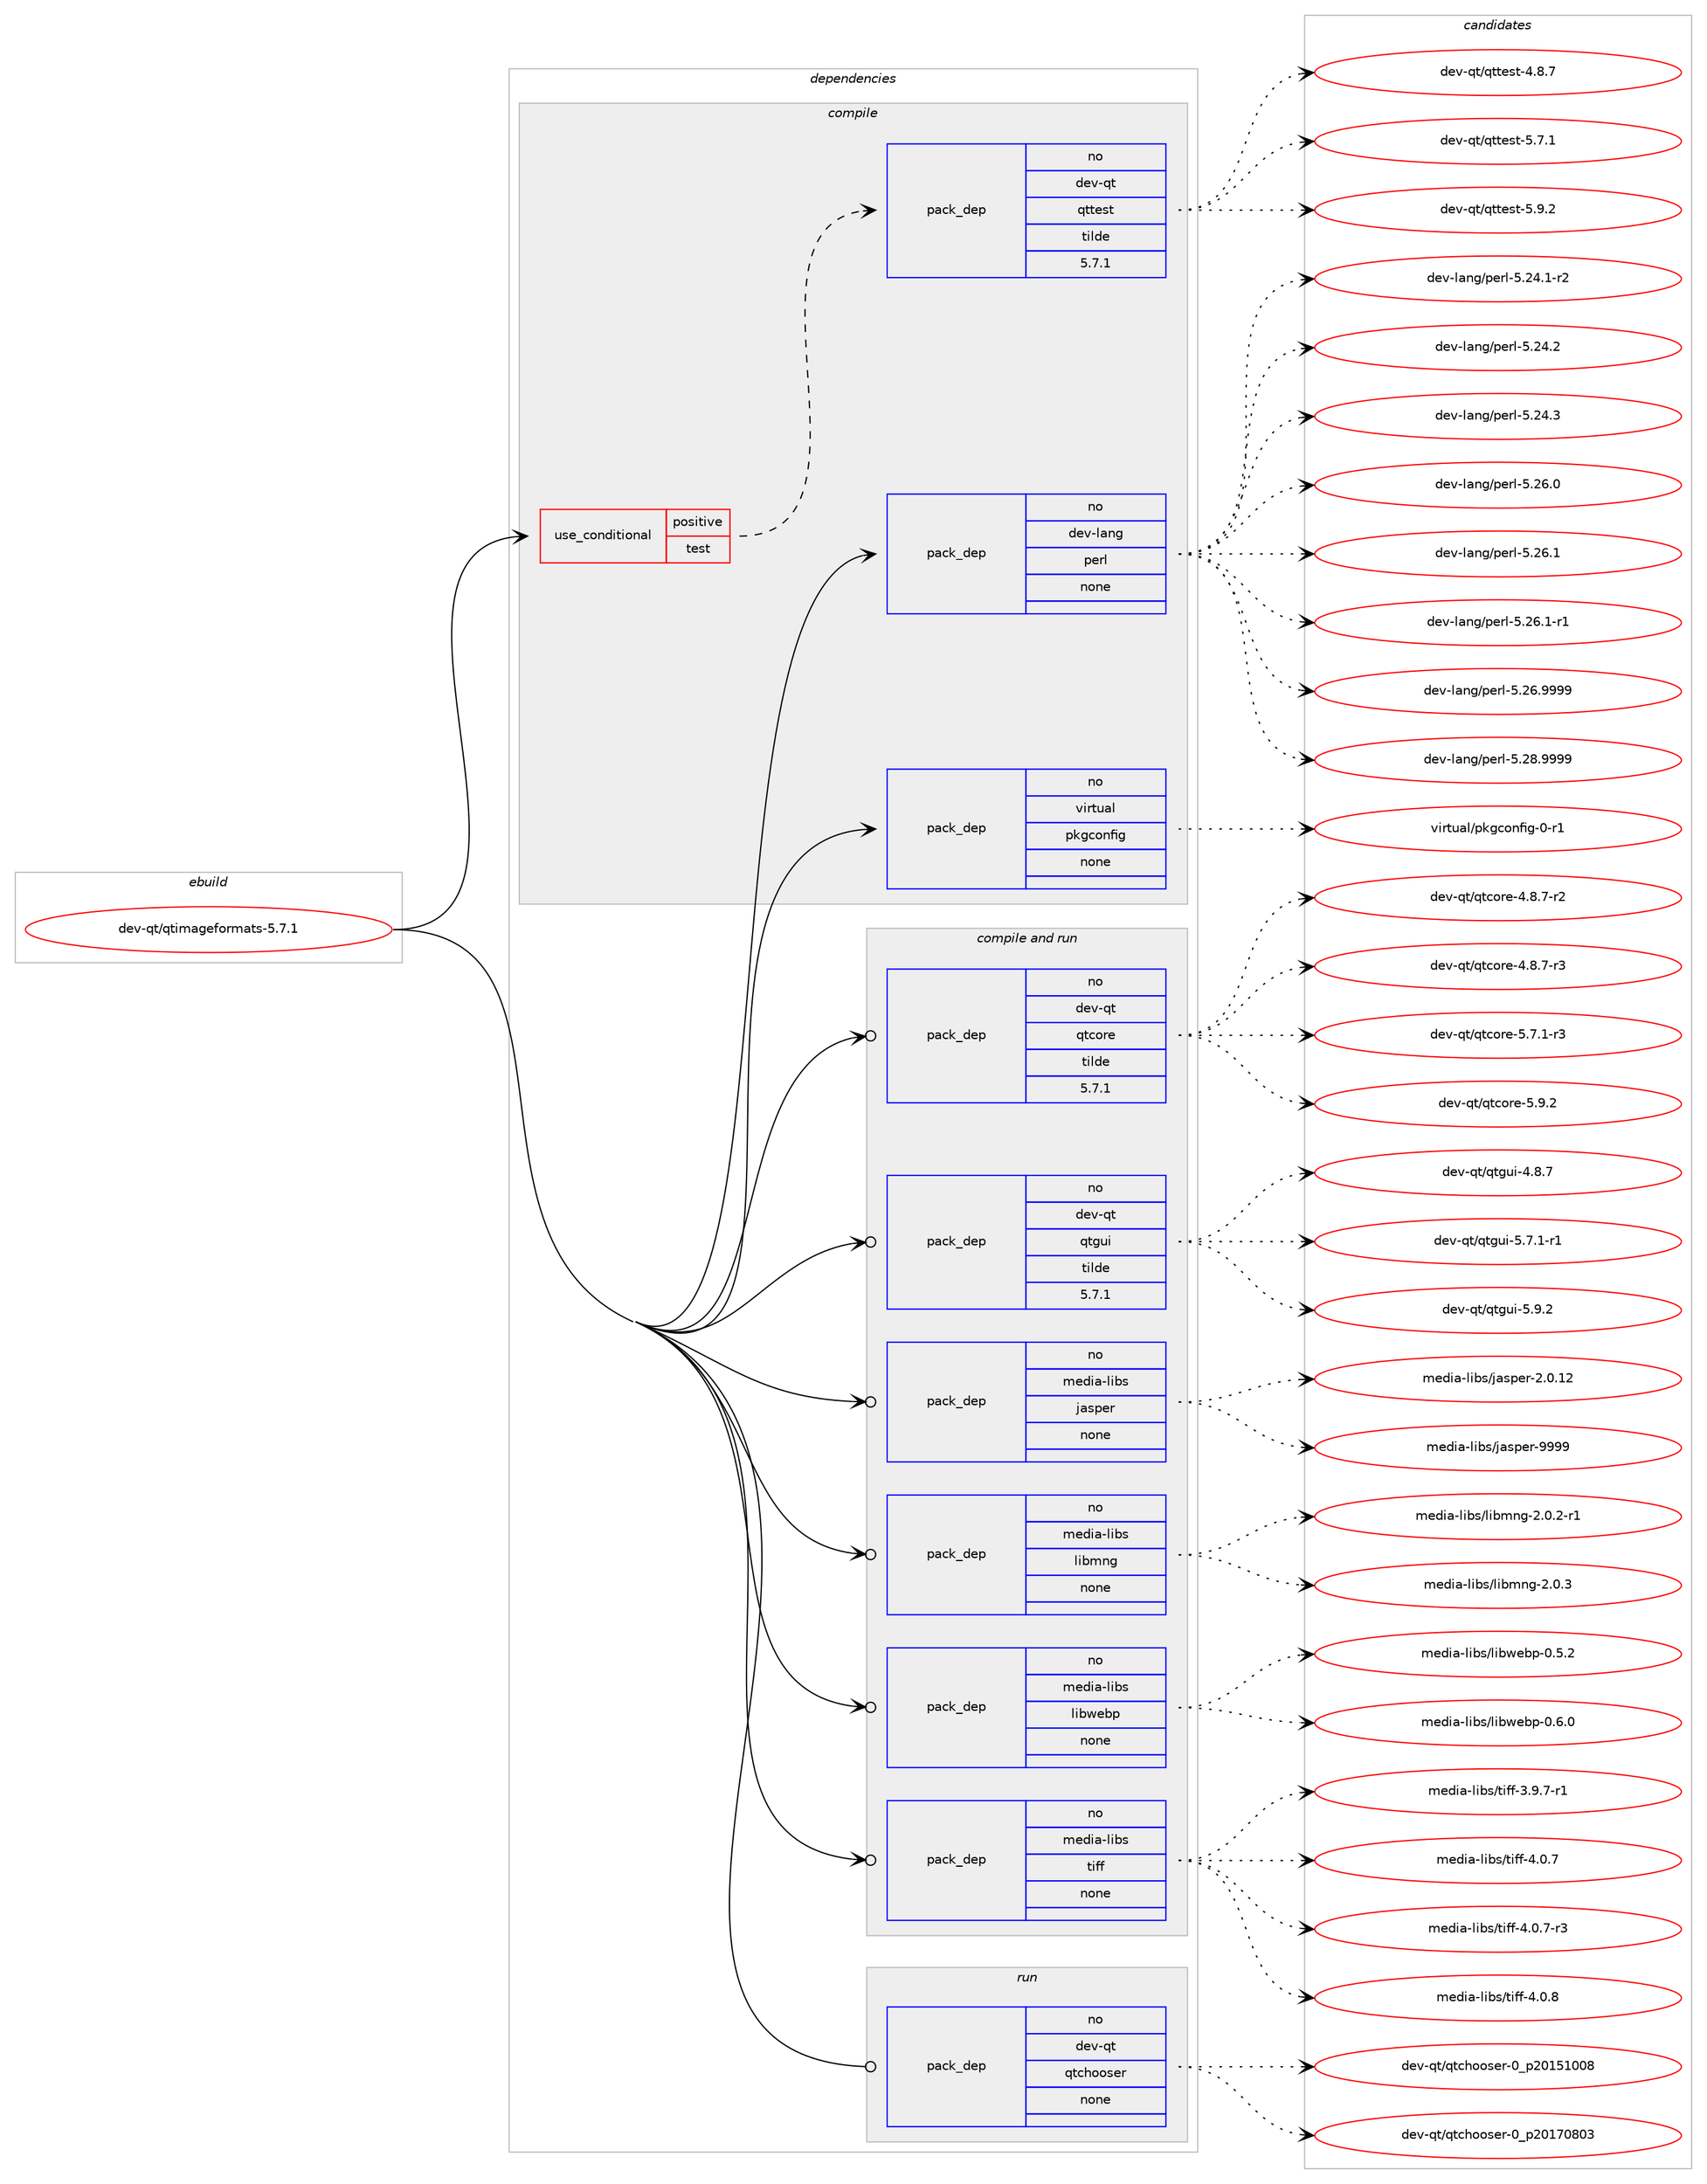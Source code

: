 digraph prolog {

# *************
# Graph options
# *************

newrank=true;
concentrate=true;
compound=true;
graph [rankdir=LR,fontname=Helvetica,fontsize=10,ranksep=1.5];#, ranksep=2.5, nodesep=0.2];
edge  [arrowhead=vee];
node  [fontname=Helvetica,fontsize=10];

# **********
# The ebuild
# **********

subgraph cluster_leftcol {
color=gray;
rank=same;
label=<<i>ebuild</i>>;
id [label="dev-qt/qtimageformats-5.7.1", color=red, width=4, href="../dev-qt/qtimageformats-5.7.1.svg"];
}

# ****************
# The dependencies
# ****************

subgraph cluster_midcol {
color=gray;
label=<<i>dependencies</i>>;
subgraph cluster_compile {
fillcolor="#eeeeee";
style=filled;
label=<<i>compile</i>>;
subgraph cond44481 {
dependency196228 [label=<<TABLE BORDER="0" CELLBORDER="1" CELLSPACING="0" CELLPADDING="4"><TR><TD ROWSPAN="3" CELLPADDING="10">use_conditional</TD></TR><TR><TD>positive</TD></TR><TR><TD>test</TD></TR></TABLE>>, shape=none, color=red];
subgraph pack147777 {
dependency196229 [label=<<TABLE BORDER="0" CELLBORDER="1" CELLSPACING="0" CELLPADDING="4" WIDTH="220"><TR><TD ROWSPAN="6" CELLPADDING="30">pack_dep</TD></TR><TR><TD WIDTH="110">no</TD></TR><TR><TD>dev-qt</TD></TR><TR><TD>qttest</TD></TR><TR><TD>tilde</TD></TR><TR><TD>5.7.1</TD></TR></TABLE>>, shape=none, color=blue];
}
dependency196228:e -> dependency196229:w [weight=20,style="dashed",arrowhead="vee"];
}
id:e -> dependency196228:w [weight=20,style="solid",arrowhead="vee"];
subgraph pack147778 {
dependency196230 [label=<<TABLE BORDER="0" CELLBORDER="1" CELLSPACING="0" CELLPADDING="4" WIDTH="220"><TR><TD ROWSPAN="6" CELLPADDING="30">pack_dep</TD></TR><TR><TD WIDTH="110">no</TD></TR><TR><TD>dev-lang</TD></TR><TR><TD>perl</TD></TR><TR><TD>none</TD></TR><TR><TD></TD></TR></TABLE>>, shape=none, color=blue];
}
id:e -> dependency196230:w [weight=20,style="solid",arrowhead="vee"];
subgraph pack147779 {
dependency196231 [label=<<TABLE BORDER="0" CELLBORDER="1" CELLSPACING="0" CELLPADDING="4" WIDTH="220"><TR><TD ROWSPAN="6" CELLPADDING="30">pack_dep</TD></TR><TR><TD WIDTH="110">no</TD></TR><TR><TD>virtual</TD></TR><TR><TD>pkgconfig</TD></TR><TR><TD>none</TD></TR><TR><TD></TD></TR></TABLE>>, shape=none, color=blue];
}
id:e -> dependency196231:w [weight=20,style="solid",arrowhead="vee"];
}
subgraph cluster_compileandrun {
fillcolor="#eeeeee";
style=filled;
label=<<i>compile and run</i>>;
subgraph pack147780 {
dependency196232 [label=<<TABLE BORDER="0" CELLBORDER="1" CELLSPACING="0" CELLPADDING="4" WIDTH="220"><TR><TD ROWSPAN="6" CELLPADDING="30">pack_dep</TD></TR><TR><TD WIDTH="110">no</TD></TR><TR><TD>dev-qt</TD></TR><TR><TD>qtcore</TD></TR><TR><TD>tilde</TD></TR><TR><TD>5.7.1</TD></TR></TABLE>>, shape=none, color=blue];
}
id:e -> dependency196232:w [weight=20,style="solid",arrowhead="odotvee"];
subgraph pack147781 {
dependency196233 [label=<<TABLE BORDER="0" CELLBORDER="1" CELLSPACING="0" CELLPADDING="4" WIDTH="220"><TR><TD ROWSPAN="6" CELLPADDING="30">pack_dep</TD></TR><TR><TD WIDTH="110">no</TD></TR><TR><TD>dev-qt</TD></TR><TR><TD>qtgui</TD></TR><TR><TD>tilde</TD></TR><TR><TD>5.7.1</TD></TR></TABLE>>, shape=none, color=blue];
}
id:e -> dependency196233:w [weight=20,style="solid",arrowhead="odotvee"];
subgraph pack147782 {
dependency196234 [label=<<TABLE BORDER="0" CELLBORDER="1" CELLSPACING="0" CELLPADDING="4" WIDTH="220"><TR><TD ROWSPAN="6" CELLPADDING="30">pack_dep</TD></TR><TR><TD WIDTH="110">no</TD></TR><TR><TD>media-libs</TD></TR><TR><TD>jasper</TD></TR><TR><TD>none</TD></TR><TR><TD></TD></TR></TABLE>>, shape=none, color=blue];
}
id:e -> dependency196234:w [weight=20,style="solid",arrowhead="odotvee"];
subgraph pack147783 {
dependency196235 [label=<<TABLE BORDER="0" CELLBORDER="1" CELLSPACING="0" CELLPADDING="4" WIDTH="220"><TR><TD ROWSPAN="6" CELLPADDING="30">pack_dep</TD></TR><TR><TD WIDTH="110">no</TD></TR><TR><TD>media-libs</TD></TR><TR><TD>libmng</TD></TR><TR><TD>none</TD></TR><TR><TD></TD></TR></TABLE>>, shape=none, color=blue];
}
id:e -> dependency196235:w [weight=20,style="solid",arrowhead="odotvee"];
subgraph pack147784 {
dependency196236 [label=<<TABLE BORDER="0" CELLBORDER="1" CELLSPACING="0" CELLPADDING="4" WIDTH="220"><TR><TD ROWSPAN="6" CELLPADDING="30">pack_dep</TD></TR><TR><TD WIDTH="110">no</TD></TR><TR><TD>media-libs</TD></TR><TR><TD>libwebp</TD></TR><TR><TD>none</TD></TR><TR><TD></TD></TR></TABLE>>, shape=none, color=blue];
}
id:e -> dependency196236:w [weight=20,style="solid",arrowhead="odotvee"];
subgraph pack147785 {
dependency196237 [label=<<TABLE BORDER="0" CELLBORDER="1" CELLSPACING="0" CELLPADDING="4" WIDTH="220"><TR><TD ROWSPAN="6" CELLPADDING="30">pack_dep</TD></TR><TR><TD WIDTH="110">no</TD></TR><TR><TD>media-libs</TD></TR><TR><TD>tiff</TD></TR><TR><TD>none</TD></TR><TR><TD></TD></TR></TABLE>>, shape=none, color=blue];
}
id:e -> dependency196237:w [weight=20,style="solid",arrowhead="odotvee"];
}
subgraph cluster_run {
fillcolor="#eeeeee";
style=filled;
label=<<i>run</i>>;
subgraph pack147786 {
dependency196238 [label=<<TABLE BORDER="0" CELLBORDER="1" CELLSPACING="0" CELLPADDING="4" WIDTH="220"><TR><TD ROWSPAN="6" CELLPADDING="30">pack_dep</TD></TR><TR><TD WIDTH="110">no</TD></TR><TR><TD>dev-qt</TD></TR><TR><TD>qtchooser</TD></TR><TR><TD>none</TD></TR><TR><TD></TD></TR></TABLE>>, shape=none, color=blue];
}
id:e -> dependency196238:w [weight=20,style="solid",arrowhead="odot"];
}
}

# **************
# The candidates
# **************

subgraph cluster_choices {
rank=same;
color=gray;
label=<<i>candidates</i>>;

subgraph choice147777 {
color=black;
nodesep=1;
choice1001011184511311647113116116101115116455246564655 [label="dev-qt/qttest-4.8.7", color=red, width=4,href="../dev-qt/qttest-4.8.7.svg"];
choice1001011184511311647113116116101115116455346554649 [label="dev-qt/qttest-5.7.1", color=red, width=4,href="../dev-qt/qttest-5.7.1.svg"];
choice1001011184511311647113116116101115116455346574650 [label="dev-qt/qttest-5.9.2", color=red, width=4,href="../dev-qt/qttest-5.9.2.svg"];
dependency196229:e -> choice1001011184511311647113116116101115116455246564655:w [style=dotted,weight="100"];
dependency196229:e -> choice1001011184511311647113116116101115116455346554649:w [style=dotted,weight="100"];
dependency196229:e -> choice1001011184511311647113116116101115116455346574650:w [style=dotted,weight="100"];
}
subgraph choice147778 {
color=black;
nodesep=1;
choice100101118451089711010347112101114108455346505246494511450 [label="dev-lang/perl-5.24.1-r2", color=red, width=4,href="../dev-lang/perl-5.24.1-r2.svg"];
choice10010111845108971101034711210111410845534650524650 [label="dev-lang/perl-5.24.2", color=red, width=4,href="../dev-lang/perl-5.24.2.svg"];
choice10010111845108971101034711210111410845534650524651 [label="dev-lang/perl-5.24.3", color=red, width=4,href="../dev-lang/perl-5.24.3.svg"];
choice10010111845108971101034711210111410845534650544648 [label="dev-lang/perl-5.26.0", color=red, width=4,href="../dev-lang/perl-5.26.0.svg"];
choice10010111845108971101034711210111410845534650544649 [label="dev-lang/perl-5.26.1", color=red, width=4,href="../dev-lang/perl-5.26.1.svg"];
choice100101118451089711010347112101114108455346505446494511449 [label="dev-lang/perl-5.26.1-r1", color=red, width=4,href="../dev-lang/perl-5.26.1-r1.svg"];
choice10010111845108971101034711210111410845534650544657575757 [label="dev-lang/perl-5.26.9999", color=red, width=4,href="../dev-lang/perl-5.26.9999.svg"];
choice10010111845108971101034711210111410845534650564657575757 [label="dev-lang/perl-5.28.9999", color=red, width=4,href="../dev-lang/perl-5.28.9999.svg"];
dependency196230:e -> choice100101118451089711010347112101114108455346505246494511450:w [style=dotted,weight="100"];
dependency196230:e -> choice10010111845108971101034711210111410845534650524650:w [style=dotted,weight="100"];
dependency196230:e -> choice10010111845108971101034711210111410845534650524651:w [style=dotted,weight="100"];
dependency196230:e -> choice10010111845108971101034711210111410845534650544648:w [style=dotted,weight="100"];
dependency196230:e -> choice10010111845108971101034711210111410845534650544649:w [style=dotted,weight="100"];
dependency196230:e -> choice100101118451089711010347112101114108455346505446494511449:w [style=dotted,weight="100"];
dependency196230:e -> choice10010111845108971101034711210111410845534650544657575757:w [style=dotted,weight="100"];
dependency196230:e -> choice10010111845108971101034711210111410845534650564657575757:w [style=dotted,weight="100"];
}
subgraph choice147779 {
color=black;
nodesep=1;
choice11810511411611797108471121071039911111010210510345484511449 [label="virtual/pkgconfig-0-r1", color=red, width=4,href="../virtual/pkgconfig-0-r1.svg"];
dependency196231:e -> choice11810511411611797108471121071039911111010210510345484511449:w [style=dotted,weight="100"];
}
subgraph choice147780 {
color=black;
nodesep=1;
choice1001011184511311647113116991111141014552465646554511450 [label="dev-qt/qtcore-4.8.7-r2", color=red, width=4,href="../dev-qt/qtcore-4.8.7-r2.svg"];
choice1001011184511311647113116991111141014552465646554511451 [label="dev-qt/qtcore-4.8.7-r3", color=red, width=4,href="../dev-qt/qtcore-4.8.7-r3.svg"];
choice1001011184511311647113116991111141014553465546494511451 [label="dev-qt/qtcore-5.7.1-r3", color=red, width=4,href="../dev-qt/qtcore-5.7.1-r3.svg"];
choice100101118451131164711311699111114101455346574650 [label="dev-qt/qtcore-5.9.2", color=red, width=4,href="../dev-qt/qtcore-5.9.2.svg"];
dependency196232:e -> choice1001011184511311647113116991111141014552465646554511450:w [style=dotted,weight="100"];
dependency196232:e -> choice1001011184511311647113116991111141014552465646554511451:w [style=dotted,weight="100"];
dependency196232:e -> choice1001011184511311647113116991111141014553465546494511451:w [style=dotted,weight="100"];
dependency196232:e -> choice100101118451131164711311699111114101455346574650:w [style=dotted,weight="100"];
}
subgraph choice147781 {
color=black;
nodesep=1;
choice1001011184511311647113116103117105455246564655 [label="dev-qt/qtgui-4.8.7", color=red, width=4,href="../dev-qt/qtgui-4.8.7.svg"];
choice10010111845113116471131161031171054553465546494511449 [label="dev-qt/qtgui-5.7.1-r1", color=red, width=4,href="../dev-qt/qtgui-5.7.1-r1.svg"];
choice1001011184511311647113116103117105455346574650 [label="dev-qt/qtgui-5.9.2", color=red, width=4,href="../dev-qt/qtgui-5.9.2.svg"];
dependency196233:e -> choice1001011184511311647113116103117105455246564655:w [style=dotted,weight="100"];
dependency196233:e -> choice10010111845113116471131161031171054553465546494511449:w [style=dotted,weight="100"];
dependency196233:e -> choice1001011184511311647113116103117105455346574650:w [style=dotted,weight="100"];
}
subgraph choice147782 {
color=black;
nodesep=1;
choice109101100105974510810598115471069711511210111445504648464950 [label="media-libs/jasper-2.0.12", color=red, width=4,href="../media-libs/jasper-2.0.12.svg"];
choice10910110010597451081059811547106971151121011144557575757 [label="media-libs/jasper-9999", color=red, width=4,href="../media-libs/jasper-9999.svg"];
dependency196234:e -> choice109101100105974510810598115471069711511210111445504648464950:w [style=dotted,weight="100"];
dependency196234:e -> choice10910110010597451081059811547106971151121011144557575757:w [style=dotted,weight="100"];
}
subgraph choice147783 {
color=black;
nodesep=1;
choice10910110010597451081059811547108105981091101034550464846504511449 [label="media-libs/libmng-2.0.2-r1", color=red, width=4,href="../media-libs/libmng-2.0.2-r1.svg"];
choice1091011001059745108105981154710810598109110103455046484651 [label="media-libs/libmng-2.0.3", color=red, width=4,href="../media-libs/libmng-2.0.3.svg"];
dependency196235:e -> choice10910110010597451081059811547108105981091101034550464846504511449:w [style=dotted,weight="100"];
dependency196235:e -> choice1091011001059745108105981154710810598109110103455046484651:w [style=dotted,weight="100"];
}
subgraph choice147784 {
color=black;
nodesep=1;
choice109101100105974510810598115471081059811910198112454846534650 [label="media-libs/libwebp-0.5.2", color=red, width=4,href="../media-libs/libwebp-0.5.2.svg"];
choice109101100105974510810598115471081059811910198112454846544648 [label="media-libs/libwebp-0.6.0", color=red, width=4,href="../media-libs/libwebp-0.6.0.svg"];
dependency196236:e -> choice109101100105974510810598115471081059811910198112454846534650:w [style=dotted,weight="100"];
dependency196236:e -> choice109101100105974510810598115471081059811910198112454846544648:w [style=dotted,weight="100"];
}
subgraph choice147785 {
color=black;
nodesep=1;
choice109101100105974510810598115471161051021024551465746554511449 [label="media-libs/tiff-3.9.7-r1", color=red, width=4,href="../media-libs/tiff-3.9.7-r1.svg"];
choice10910110010597451081059811547116105102102455246484655 [label="media-libs/tiff-4.0.7", color=red, width=4,href="../media-libs/tiff-4.0.7.svg"];
choice109101100105974510810598115471161051021024552464846554511451 [label="media-libs/tiff-4.0.7-r3", color=red, width=4,href="../media-libs/tiff-4.0.7-r3.svg"];
choice10910110010597451081059811547116105102102455246484656 [label="media-libs/tiff-4.0.8", color=red, width=4,href="../media-libs/tiff-4.0.8.svg"];
dependency196237:e -> choice109101100105974510810598115471161051021024551465746554511449:w [style=dotted,weight="100"];
dependency196237:e -> choice10910110010597451081059811547116105102102455246484655:w [style=dotted,weight="100"];
dependency196237:e -> choice109101100105974510810598115471161051021024552464846554511451:w [style=dotted,weight="100"];
dependency196237:e -> choice10910110010597451081059811547116105102102455246484656:w [style=dotted,weight="100"];
}
subgraph choice147786 {
color=black;
nodesep=1;
choice1001011184511311647113116991041111111151011144548951125048495349484856 [label="dev-qt/qtchooser-0_p20151008", color=red, width=4,href="../dev-qt/qtchooser-0_p20151008.svg"];
choice1001011184511311647113116991041111111151011144548951125048495548564851 [label="dev-qt/qtchooser-0_p20170803", color=red, width=4,href="../dev-qt/qtchooser-0_p20170803.svg"];
dependency196238:e -> choice1001011184511311647113116991041111111151011144548951125048495349484856:w [style=dotted,weight="100"];
dependency196238:e -> choice1001011184511311647113116991041111111151011144548951125048495548564851:w [style=dotted,weight="100"];
}
}

}
